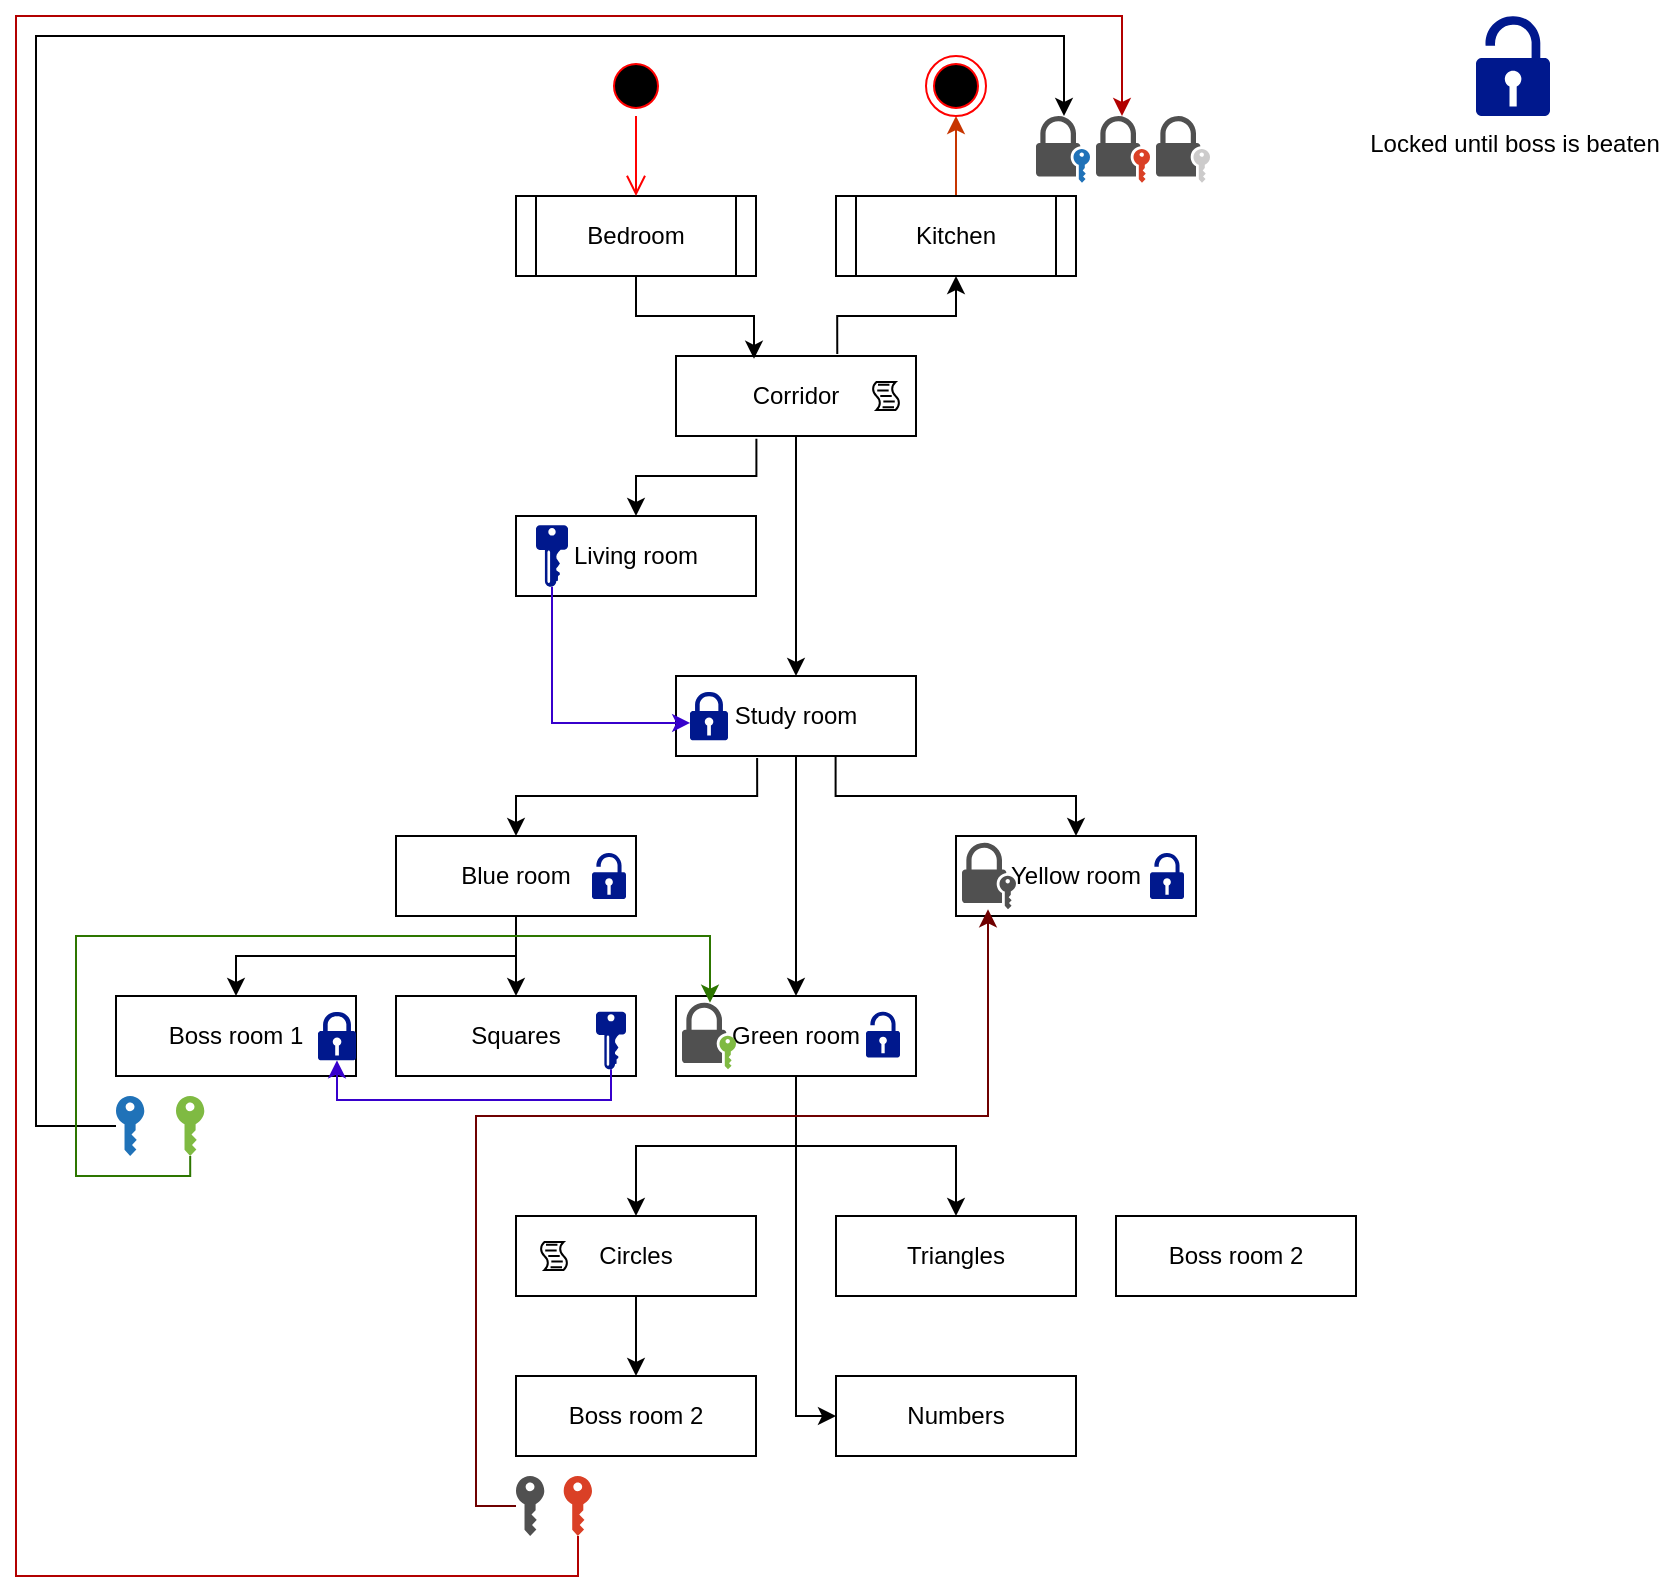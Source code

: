 <mxfile version="13.9.3" type="github"><diagram id="JOVWKT4qvr71FNUXydbt" name="Page-1"><mxGraphModel dx="1662" dy="833" grid="1" gridSize="10" guides="1" tooltips="1" connect="1" arrows="1" fold="1" page="1" pageScale="1" pageWidth="850" pageHeight="1100" math="0" shadow="0"><root><mxCell id="0"/><mxCell id="1" parent="0"/><mxCell id="h6kPkTVQXJsnWw4E5mSr-7" style="edgeStyle=orthogonalEdgeStyle;rounded=0;orthogonalLoop=1;jettySize=auto;html=1;entryX=0.5;entryY=1;entryDx=0;entryDy=0;exitX=0.672;exitY=-0.025;exitDx=0;exitDy=0;exitPerimeter=0;" edge="1" parent="1" source="h6kPkTVQXJsnWw4E5mSr-1" target="h6kPkTVQXJsnWw4E5mSr-3"><mxGeometry relative="1" as="geometry"/></mxCell><mxCell id="h6kPkTVQXJsnWw4E5mSr-11" style="edgeStyle=orthogonalEdgeStyle;rounded=0;orthogonalLoop=1;jettySize=auto;html=1;entryX=0.5;entryY=0;entryDx=0;entryDy=0;exitX=0.335;exitY=1.035;exitDx=0;exitDy=0;exitPerimeter=0;" edge="1" parent="1" source="h6kPkTVQXJsnWw4E5mSr-1" target="h6kPkTVQXJsnWw4E5mSr-10"><mxGeometry relative="1" as="geometry"/></mxCell><mxCell id="h6kPkTVQXJsnWw4E5mSr-13" style="edgeStyle=orthogonalEdgeStyle;rounded=0;orthogonalLoop=1;jettySize=auto;html=1;exitX=0.5;exitY=1;exitDx=0;exitDy=0;entryX=0.5;entryY=0;entryDx=0;entryDy=0;" edge="1" parent="1" source="h6kPkTVQXJsnWw4E5mSr-1" target="h6kPkTVQXJsnWw4E5mSr-12"><mxGeometry relative="1" as="geometry"/></mxCell><mxCell id="h6kPkTVQXJsnWw4E5mSr-1" value="Corridor" style="rounded=0;whiteSpace=wrap;html=1;" vertex="1" parent="1"><mxGeometry x="340" y="180" width="120" height="40" as="geometry"/></mxCell><mxCell id="h6kPkTVQXJsnWw4E5mSr-6" style="edgeStyle=orthogonalEdgeStyle;rounded=0;orthogonalLoop=1;jettySize=auto;html=1;exitX=0.5;exitY=1;exitDx=0;exitDy=0;entryX=0.325;entryY=0.035;entryDx=0;entryDy=0;entryPerimeter=0;" edge="1" parent="1" source="h6kPkTVQXJsnWw4E5mSr-2" target="h6kPkTVQXJsnWw4E5mSr-1"><mxGeometry relative="1" as="geometry"/></mxCell><mxCell id="h6kPkTVQXJsnWw4E5mSr-2" value="Bedroom" style="shape=process;whiteSpace=wrap;html=1;backgroundOutline=1;size=0.083;" vertex="1" parent="1"><mxGeometry x="260" y="100" width="120" height="40" as="geometry"/></mxCell><mxCell id="h6kPkTVQXJsnWw4E5mSr-24" style="edgeStyle=orthogonalEdgeStyle;rounded=0;orthogonalLoop=1;jettySize=auto;html=1;exitX=0.5;exitY=0;exitDx=0;exitDy=0;entryX=0.5;entryY=1;entryDx=0;entryDy=0;fillColor=#fa6800;strokeColor=#C73500;" edge="1" parent="1" source="h6kPkTVQXJsnWw4E5mSr-3" target="h6kPkTVQXJsnWw4E5mSr-23"><mxGeometry relative="1" as="geometry"/></mxCell><mxCell id="h6kPkTVQXJsnWw4E5mSr-3" value="Kitchen" style="shape=process;whiteSpace=wrap;html=1;backgroundOutline=1;size=0.083;" vertex="1" parent="1"><mxGeometry x="420" y="100" width="120" height="40" as="geometry"/></mxCell><mxCell id="h6kPkTVQXJsnWw4E5mSr-10" value="Living room" style="rounded=0;whiteSpace=wrap;html=1;" vertex="1" parent="1"><mxGeometry x="260" y="260" width="120" height="40" as="geometry"/></mxCell><mxCell id="h6kPkTVQXJsnWw4E5mSr-18" style="edgeStyle=orthogonalEdgeStyle;rounded=0;orthogonalLoop=1;jettySize=auto;html=1;exitX=0.338;exitY=1.025;exitDx=0;exitDy=0;entryX=0.5;entryY=0;entryDx=0;entryDy=0;exitPerimeter=0;" edge="1" parent="1" source="h6kPkTVQXJsnWw4E5mSr-12" target="h6kPkTVQXJsnWw4E5mSr-17"><mxGeometry relative="1" as="geometry"/></mxCell><mxCell id="h6kPkTVQXJsnWw4E5mSr-19" style="edgeStyle=orthogonalEdgeStyle;rounded=0;orthogonalLoop=1;jettySize=auto;html=1;exitX=0.665;exitY=1.002;exitDx=0;exitDy=0;exitPerimeter=0;" edge="1" parent="1" source="h6kPkTVQXJsnWw4E5mSr-12" target="h6kPkTVQXJsnWw4E5mSr-15"><mxGeometry relative="1" as="geometry"/></mxCell><mxCell id="h6kPkTVQXJsnWw4E5mSr-20" style="edgeStyle=orthogonalEdgeStyle;rounded=0;orthogonalLoop=1;jettySize=auto;html=1;entryX=0.5;entryY=0;entryDx=0;entryDy=0;" edge="1" parent="1" source="h6kPkTVQXJsnWw4E5mSr-12" target="h6kPkTVQXJsnWw4E5mSr-16"><mxGeometry relative="1" as="geometry"/></mxCell><mxCell id="h6kPkTVQXJsnWw4E5mSr-12" value="Study room" style="rounded=0;whiteSpace=wrap;html=1;" vertex="1" parent="1"><mxGeometry x="340" y="340" width="120" height="40" as="geometry"/></mxCell><mxCell id="h6kPkTVQXJsnWw4E5mSr-15" value="Yellow room" style="rounded=0;whiteSpace=wrap;html=1;" vertex="1" parent="1"><mxGeometry x="480" y="420" width="120" height="40" as="geometry"/></mxCell><mxCell id="h6kPkTVQXJsnWw4E5mSr-61" style="edgeStyle=orthogonalEdgeStyle;rounded=0;orthogonalLoop=1;jettySize=auto;html=1;exitX=0.5;exitY=1;exitDx=0;exitDy=0;entryX=0.5;entryY=0;entryDx=0;entryDy=0;" edge="1" parent="1" source="h6kPkTVQXJsnWw4E5mSr-16" target="h6kPkTVQXJsnWw4E5mSr-59"><mxGeometry relative="1" as="geometry"/></mxCell><mxCell id="h6kPkTVQXJsnWw4E5mSr-62" style="edgeStyle=orthogonalEdgeStyle;rounded=0;orthogonalLoop=1;jettySize=auto;html=1;exitX=0.5;exitY=1;exitDx=0;exitDy=0;entryX=0.5;entryY=0;entryDx=0;entryDy=0;" edge="1" parent="1" source="h6kPkTVQXJsnWw4E5mSr-16" target="h6kPkTVQXJsnWw4E5mSr-58"><mxGeometry relative="1" as="geometry"/></mxCell><mxCell id="h6kPkTVQXJsnWw4E5mSr-69" style="edgeStyle=orthogonalEdgeStyle;rounded=0;orthogonalLoop=1;jettySize=auto;html=1;exitX=0.5;exitY=1;exitDx=0;exitDy=0;entryX=0;entryY=0.5;entryDx=0;entryDy=0;" edge="1" parent="1" source="h6kPkTVQXJsnWw4E5mSr-16" target="h6kPkTVQXJsnWw4E5mSr-68"><mxGeometry relative="1" as="geometry"/></mxCell><mxCell id="h6kPkTVQXJsnWw4E5mSr-16" value="Green room" style="rounded=0;whiteSpace=wrap;html=1;" vertex="1" parent="1"><mxGeometry x="340" y="500" width="120" height="40" as="geometry"/></mxCell><mxCell id="h6kPkTVQXJsnWw4E5mSr-28" style="edgeStyle=orthogonalEdgeStyle;rounded=0;orthogonalLoop=1;jettySize=auto;html=1;exitX=0.5;exitY=1;exitDx=0;exitDy=0;" edge="1" parent="1" source="h6kPkTVQXJsnWw4E5mSr-17" target="h6kPkTVQXJsnWw4E5mSr-26"><mxGeometry relative="1" as="geometry"/></mxCell><mxCell id="h6kPkTVQXJsnWw4E5mSr-29" style="edgeStyle=orthogonalEdgeStyle;rounded=0;orthogonalLoop=1;jettySize=auto;html=1;exitX=0.5;exitY=1;exitDx=0;exitDy=0;entryX=0.5;entryY=0;entryDx=0;entryDy=0;" edge="1" parent="1" source="h6kPkTVQXJsnWw4E5mSr-17" target="h6kPkTVQXJsnWw4E5mSr-25"><mxGeometry relative="1" as="geometry"/></mxCell><mxCell id="h6kPkTVQXJsnWw4E5mSr-17" value="Blue room" style="rounded=0;whiteSpace=wrap;html=1;" vertex="1" parent="1"><mxGeometry x="200" y="420" width="120" height="40" as="geometry"/></mxCell><mxCell id="h6kPkTVQXJsnWw4E5mSr-21" value="" style="ellipse;html=1;shape=startState;fillColor=#000000;strokeColor=#ff0000;" vertex="1" parent="1"><mxGeometry x="305" y="30" width="30" height="30" as="geometry"/></mxCell><mxCell id="h6kPkTVQXJsnWw4E5mSr-22" value="" style="edgeStyle=orthogonalEdgeStyle;html=1;verticalAlign=bottom;endArrow=open;endSize=8;strokeColor=#ff0000;entryX=0.5;entryY=0;entryDx=0;entryDy=0;" edge="1" source="h6kPkTVQXJsnWw4E5mSr-21" parent="1" target="h6kPkTVQXJsnWw4E5mSr-2"><mxGeometry relative="1" as="geometry"><mxPoint x="320" y="90" as="targetPoint"/></mxGeometry></mxCell><mxCell id="h6kPkTVQXJsnWw4E5mSr-23" value="" style="ellipse;html=1;shape=endState;fillColor=#000000;strokeColor=#ff0000;" vertex="1" parent="1"><mxGeometry x="465" y="30" width="30" height="30" as="geometry"/></mxCell><mxCell id="h6kPkTVQXJsnWw4E5mSr-25" value="Squares" style="rounded=0;whiteSpace=wrap;html=1;" vertex="1" parent="1"><mxGeometry x="200" y="500" width="120" height="40" as="geometry"/></mxCell><mxCell id="h6kPkTVQXJsnWw4E5mSr-26" value="Boss room 1" style="rounded=0;whiteSpace=wrap;html=1;" vertex="1" parent="1"><mxGeometry x="60" y="500" width="120" height="40" as="geometry"/></mxCell><mxCell id="h6kPkTVQXJsnWw4E5mSr-36" value="" style="pointerEvents=1;shadow=0;dashed=0;html=1;strokeColor=none;fillColor=#505050;labelPosition=center;verticalLabelPosition=bottom;verticalAlign=top;outlineConnect=0;align=center;shape=mxgraph.office.security.lock_with_key_security_orange;" vertex="1" parent="1"><mxGeometry x="550" y="60" width="27" height="33.32" as="geometry"/></mxCell><mxCell id="h6kPkTVQXJsnWw4E5mSr-37" value="" style="pointerEvents=1;shadow=0;dashed=0;html=1;strokeColor=none;fillColor=#505050;labelPosition=center;verticalLabelPosition=bottom;verticalAlign=top;outlineConnect=0;align=center;shape=mxgraph.office.security.lock_with_key_security_blue;" vertex="1" parent="1"><mxGeometry x="520" y="60" width="27" height="33.32" as="geometry"/></mxCell><mxCell id="h6kPkTVQXJsnWw4E5mSr-40" value="" style="pointerEvents=1;shadow=0;dashed=0;html=1;strokeColor=none;fillColor=#505050;labelPosition=center;verticalLabelPosition=bottom;verticalAlign=top;outlineConnect=0;align=center;shape=mxgraph.office.security.lock_with_key_security_ghosted;" vertex="1" parent="1"><mxGeometry x="580" y="60" width="27" height="33.32" as="geometry"/></mxCell><mxCell id="h6kPkTVQXJsnWw4E5mSr-41" value="" style="pointerEvents=1;shadow=0;dashed=0;html=1;strokeColor=none;fillColor=#505050;labelPosition=center;verticalLabelPosition=bottom;verticalAlign=top;outlineConnect=0;align=center;shape=mxgraph.office.security.lock_with_key_security;" vertex="1" parent="1"><mxGeometry x="483" y="423.34" width="27" height="33.32" as="geometry"/></mxCell><mxCell id="h6kPkTVQXJsnWw4E5mSr-42" value="" style="pointerEvents=1;shadow=0;dashed=0;html=1;strokeColor=none;fillColor=#505050;labelPosition=center;verticalLabelPosition=bottom;verticalAlign=top;outlineConnect=0;align=center;shape=mxgraph.office.security.lock_with_key_security_green;" vertex="1" parent="1"><mxGeometry x="343" y="503.35" width="27" height="33.32" as="geometry"/></mxCell><mxCell id="h6kPkTVQXJsnWw4E5mSr-49" style="edgeStyle=orthogonalEdgeStyle;rounded=0;orthogonalLoop=1;jettySize=auto;html=1;" edge="1" parent="1" source="h6kPkTVQXJsnWw4E5mSr-44" target="h6kPkTVQXJsnWw4E5mSr-37"><mxGeometry relative="1" as="geometry"><Array as="points"><mxPoint x="20" y="565"/><mxPoint x="20" y="20"/><mxPoint x="534" y="20"/></Array></mxGeometry></mxCell><mxCell id="h6kPkTVQXJsnWw4E5mSr-44" value="" style="pointerEvents=1;shadow=0;dashed=0;html=1;strokeColor=none;labelPosition=center;verticalLabelPosition=bottom;verticalAlign=top;outlineConnect=0;align=center;shape=mxgraph.office.security.key_permissions;fillColor=#2072B8;" vertex="1" parent="1"><mxGeometry x="60" y="550" width="14.15" height="30" as="geometry"/></mxCell><mxCell id="h6kPkTVQXJsnWw4E5mSr-45" value="" style="aspect=fixed;pointerEvents=1;shadow=0;dashed=0;html=1;strokeColor=none;labelPosition=center;verticalLabelPosition=bottom;verticalAlign=top;align=center;fillColor=#00188D;shape=mxgraph.mscae.enterprise.lock" vertex="1" parent="1"><mxGeometry x="161" y="507.82" width="19" height="24.36" as="geometry"/></mxCell><mxCell id="h6kPkTVQXJsnWw4E5mSr-47" style="edgeStyle=orthogonalEdgeStyle;rounded=0;orthogonalLoop=1;jettySize=auto;html=1;entryX=0.5;entryY=1;entryDx=0;entryDy=0;entryPerimeter=0;fillColor=#6a00ff;strokeColor=#3700CC;" edge="1" parent="1" source="h6kPkTVQXJsnWw4E5mSr-46" target="h6kPkTVQXJsnWw4E5mSr-45"><mxGeometry relative="1" as="geometry"><Array as="points"><mxPoint x="307" y="552"/><mxPoint x="171" y="552"/></Array></mxGeometry></mxCell><mxCell id="h6kPkTVQXJsnWw4E5mSr-46" value="" style="aspect=fixed;pointerEvents=1;shadow=0;dashed=0;html=1;strokeColor=none;labelPosition=center;verticalLabelPosition=bottom;verticalAlign=top;align=center;fillColor=#00188D;shape=mxgraph.mscae.enterprise.key_permissions" vertex="1" parent="1"><mxGeometry x="300" y="507.82" width="15" height="28.85" as="geometry"/></mxCell><mxCell id="h6kPkTVQXJsnWw4E5mSr-53" style="edgeStyle=orthogonalEdgeStyle;rounded=0;orthogonalLoop=1;jettySize=auto;html=1;fillColor=#60a917;strokeColor=#2D7600;" edge="1" parent="1" source="h6kPkTVQXJsnWw4E5mSr-48" target="h6kPkTVQXJsnWw4E5mSr-42"><mxGeometry relative="1" as="geometry"><mxPoint x="350" y="410" as="targetPoint"/><Array as="points"><mxPoint x="97" y="590"/><mxPoint x="40" y="590"/><mxPoint x="40" y="470"/><mxPoint x="357" y="470"/></Array></mxGeometry></mxCell><mxCell id="h6kPkTVQXJsnWw4E5mSr-48" value="" style="pointerEvents=1;shadow=0;dashed=0;html=1;strokeColor=none;labelPosition=center;verticalLabelPosition=bottom;verticalAlign=top;outlineConnect=0;align=center;shape=mxgraph.office.security.key_permissions;fillColor=#7FBA42;" vertex="1" parent="1"><mxGeometry x="90" y="550" width="14.15" height="30" as="geometry"/></mxCell><mxCell id="h6kPkTVQXJsnWw4E5mSr-52" style="edgeStyle=orthogonalEdgeStyle;rounded=0;orthogonalLoop=1;jettySize=auto;html=1;entryX=0.005;entryY=0.643;entryDx=0;entryDy=0;entryPerimeter=0;fillColor=#6a00ff;strokeColor=#3700CC;" edge="1" parent="1" source="h6kPkTVQXJsnWw4E5mSr-50" target="h6kPkTVQXJsnWw4E5mSr-51"><mxGeometry relative="1" as="geometry"><Array as="points"><mxPoint x="278" y="364"/></Array></mxGeometry></mxCell><mxCell id="h6kPkTVQXJsnWw4E5mSr-50" value="" style="aspect=fixed;pointerEvents=1;shadow=0;dashed=0;html=1;strokeColor=none;labelPosition=center;verticalLabelPosition=bottom;verticalAlign=top;align=center;fillColor=#00188D;shape=mxgraph.mscae.enterprise.key_permissions" vertex="1" parent="1"><mxGeometry x="270" y="264.61" width="16" height="30.77" as="geometry"/></mxCell><mxCell id="h6kPkTVQXJsnWw4E5mSr-51" value="" style="aspect=fixed;pointerEvents=1;shadow=0;dashed=0;html=1;strokeColor=none;labelPosition=center;verticalLabelPosition=bottom;verticalAlign=top;align=center;fillColor=#00188D;shape=mxgraph.mscae.enterprise.lock" vertex="1" parent="1"><mxGeometry x="347" y="347.82" width="19" height="24.36" as="geometry"/></mxCell><mxCell id="h6kPkTVQXJsnWw4E5mSr-54" value="" style="aspect=fixed;pointerEvents=1;shadow=0;dashed=0;html=1;strokeColor=none;labelPosition=center;verticalLabelPosition=bottom;verticalAlign=top;align=center;fillColor=#00188D;shape=mxgraph.mscae.enterprise.lock_unlocked" vertex="1" parent="1"><mxGeometry x="298" y="428.51" width="17" height="22.97" as="geometry"/></mxCell><mxCell id="h6kPkTVQXJsnWw4E5mSr-55" value="" style="aspect=fixed;pointerEvents=1;shadow=0;dashed=0;html=1;strokeColor=none;labelPosition=center;verticalLabelPosition=bottom;verticalAlign=top;align=center;fillColor=#00188D;shape=mxgraph.mscae.enterprise.lock_unlocked" vertex="1" parent="1"><mxGeometry x="435" y="507.82" width="17" height="22.97" as="geometry"/></mxCell><mxCell id="h6kPkTVQXJsnWw4E5mSr-56" value="" style="aspect=fixed;pointerEvents=1;shadow=0;dashed=0;html=1;strokeColor=none;labelPosition=center;verticalLabelPosition=bottom;verticalAlign=top;align=center;fillColor=#00188D;shape=mxgraph.mscae.enterprise.lock_unlocked" vertex="1" parent="1"><mxGeometry x="577" y="428.51" width="17" height="22.97" as="geometry"/></mxCell><mxCell id="h6kPkTVQXJsnWw4E5mSr-57" value="Locked until boss is beaten" style="aspect=fixed;pointerEvents=1;shadow=0;dashed=0;html=1;strokeColor=none;labelPosition=center;verticalLabelPosition=bottom;verticalAlign=top;align=center;fillColor=#00188D;shape=mxgraph.mscae.enterprise.lock_unlocked" vertex="1" parent="1"><mxGeometry x="740" y="10" width="37" height="50" as="geometry"/></mxCell><mxCell id="h6kPkTVQXJsnWw4E5mSr-58" value="Triangles" style="rounded=0;whiteSpace=wrap;html=1;" vertex="1" parent="1"><mxGeometry x="420" y="610" width="120" height="40" as="geometry"/></mxCell><mxCell id="h6kPkTVQXJsnWw4E5mSr-67" style="edgeStyle=orthogonalEdgeStyle;rounded=0;orthogonalLoop=1;jettySize=auto;html=1;" edge="1" parent="1" source="h6kPkTVQXJsnWw4E5mSr-59" target="h6kPkTVQXJsnWw4E5mSr-60"><mxGeometry relative="1" as="geometry"/></mxCell><mxCell id="h6kPkTVQXJsnWw4E5mSr-59" value="Circles" style="rounded=0;whiteSpace=wrap;html=1;" vertex="1" parent="1"><mxGeometry x="260" y="610" width="120" height="40" as="geometry"/></mxCell><mxCell id="h6kPkTVQXJsnWw4E5mSr-60" value="Boss room 2" style="rounded=0;whiteSpace=wrap;html=1;" vertex="1" parent="1"><mxGeometry x="260" y="690" width="120" height="40" as="geometry"/></mxCell><mxCell id="h6kPkTVQXJsnWw4E5mSr-63" value="" style="shape=mxgraph.bpmn.script_task;html=1;outlineConnect=0;" vertex="1" parent="1"><mxGeometry x="438" y="193" width="14" height="14" as="geometry"/></mxCell><mxCell id="h6kPkTVQXJsnWw4E5mSr-64" value="" style="shape=mxgraph.bpmn.script_task;html=1;outlineConnect=0;" vertex="1" parent="1"><mxGeometry x="272" y="623" width="14" height="14" as="geometry"/></mxCell><mxCell id="h6kPkTVQXJsnWw4E5mSr-65" value="" style="shape=image;html=1;verticalAlign=top;verticalLabelPosition=bottom;labelBackgroundColor=#ffffff;imageAspect=0;aspect=fixed;image=https://cdn4.iconfinder.com/data/icons/standard-free-icons/139/Setting01-128.png" vertex="1" parent="1"><mxGeometry x="424" y="616" width="28" height="28" as="geometry"/></mxCell><mxCell id="h6kPkTVQXJsnWw4E5mSr-66" value="" style="shape=image;html=1;verticalAlign=top;verticalLabelPosition=bottom;labelBackgroundColor=#ffffff;imageAspect=0;aspect=fixed;image=https://cdn1.iconfinder.com/data/icons/construction-tool-line-foreman-equipment/512/Screw_bolts-128.png" vertex="1" parent="1"><mxGeometry x="343" y="612" width="38" height="38" as="geometry"/></mxCell><mxCell id="h6kPkTVQXJsnWw4E5mSr-68" value="Numbers" style="rounded=0;whiteSpace=wrap;html=1;" vertex="1" parent="1"><mxGeometry x="420" y="690" width="120" height="40" as="geometry"/></mxCell><mxCell id="h6kPkTVQXJsnWw4E5mSr-70" value="" style="shape=image;html=1;verticalAlign=top;verticalLabelPosition=bottom;labelBackgroundColor=#ffffff;imageAspect=0;aspect=fixed;image=https://cdn4.iconfinder.com/data/icons/standard-free-icons/139/Setting01-128.png" vertex="1" parent="1"><mxGeometry x="424" y="696" width="28" height="28" as="geometry"/></mxCell><mxCell id="h6kPkTVQXJsnWw4E5mSr-73" style="edgeStyle=orthogonalEdgeStyle;rounded=0;orthogonalLoop=1;jettySize=auto;html=1;fillColor=#a20025;strokeColor=#6F0000;" edge="1" parent="1" source="h6kPkTVQXJsnWw4E5mSr-72" target="h6kPkTVQXJsnWw4E5mSr-41"><mxGeometry relative="1" as="geometry"><Array as="points"><mxPoint x="240" y="755"/><mxPoint x="240" y="560"/><mxPoint x="496" y="560"/></Array></mxGeometry></mxCell><mxCell id="h6kPkTVQXJsnWw4E5mSr-72" value="" style="pointerEvents=1;shadow=0;dashed=0;html=1;strokeColor=none;fillColor=#505050;labelPosition=center;verticalLabelPosition=bottom;verticalAlign=top;outlineConnect=0;align=center;shape=mxgraph.office.security.key_permissions;" vertex="1" parent="1"><mxGeometry x="260" y="740" width="14.15" height="30" as="geometry"/></mxCell><mxCell id="h6kPkTVQXJsnWw4E5mSr-75" style="edgeStyle=orthogonalEdgeStyle;rounded=0;orthogonalLoop=1;jettySize=auto;html=1;fillColor=#e51400;strokeColor=#B20000;" edge="1" parent="1" source="h6kPkTVQXJsnWw4E5mSr-74" target="h6kPkTVQXJsnWw4E5mSr-36"><mxGeometry relative="1" as="geometry"><mxPoint x="-30" y="-20" as="targetPoint"/><Array as="points"><mxPoint x="291" y="790"/><mxPoint x="10" y="790"/><mxPoint x="10" y="10"/><mxPoint x="563" y="10"/></Array></mxGeometry></mxCell><mxCell id="h6kPkTVQXJsnWw4E5mSr-74" value="" style="pointerEvents=1;shadow=0;dashed=0;html=1;strokeColor=none;labelPosition=center;verticalLabelPosition=bottom;verticalAlign=top;outlineConnect=0;align=center;shape=mxgraph.office.security.key_permissions;fillColor=#DA4026;" vertex="1" parent="1"><mxGeometry x="283.85" y="740" width="14.15" height="30" as="geometry"/></mxCell><mxCell id="h6kPkTVQXJsnWw4E5mSr-78" value="Boss room 2" style="rounded=0;whiteSpace=wrap;html=1;" vertex="1" parent="1"><mxGeometry x="560" y="610" width="120" height="40" as="geometry"/></mxCell></root></mxGraphModel></diagram></mxfile>